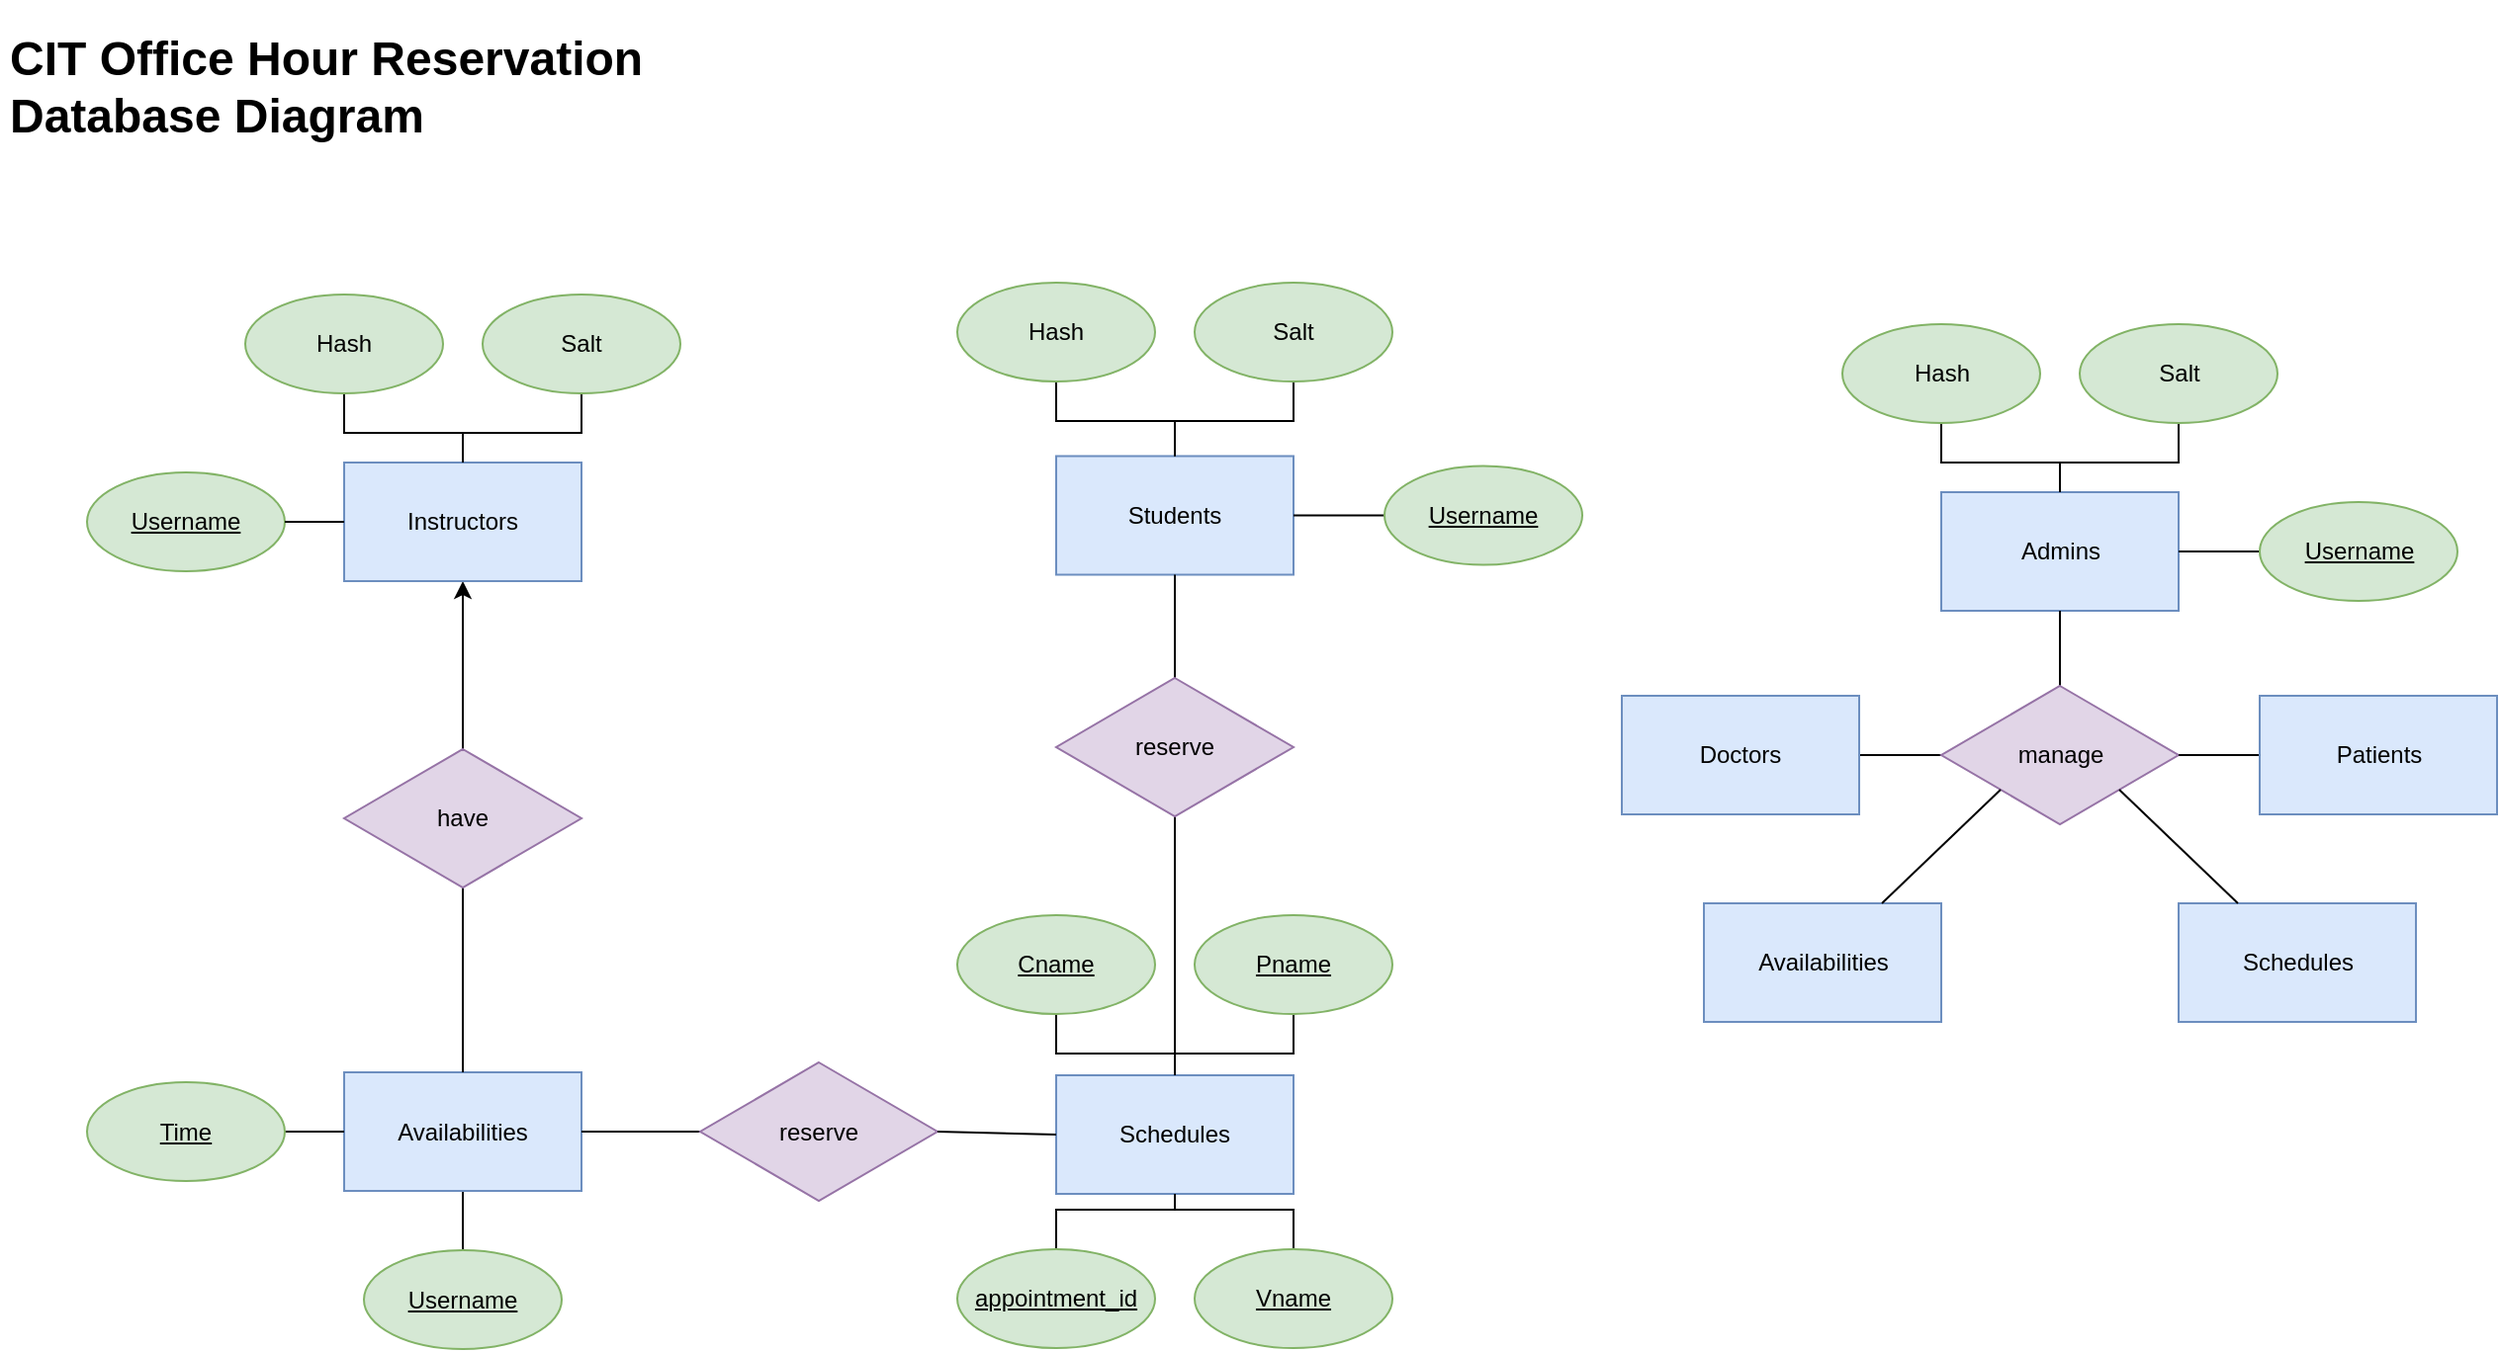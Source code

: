 <mxfile version="20.8.5" type="device"><diagram id="AShkOrXrrkppR2F6iHan" name="Page-1"><mxGraphModel dx="954" dy="531" grid="0" gridSize="10" guides="1" tooltips="1" connect="1" arrows="1" fold="1" page="1" pageScale="1" pageWidth="1400" pageHeight="850" background="none" math="0" shadow="0"><root><mxCell id="0"/><mxCell id="1" parent="0"/><mxCell id="KVQ1aZjgLmkrcgpTjOaI-39" value="" style="edgeStyle=orthogonalEdgeStyle;rounded=0;orthogonalLoop=1;jettySize=auto;html=1;endArrow=none;endFill=0;startArrow=classic;startFill=1;" parent="1" source="KVQ1aZjgLmkrcgpTjOaI-1" target="KVQ1aZjgLmkrcgpTjOaI-38" edge="1"><mxGeometry relative="1" as="geometry"/></mxCell><mxCell id="KVQ1aZjgLmkrcgpTjOaI-1" value="Instructors" style="rounded=0;whiteSpace=wrap;html=1;fillColor=#dae8fc;strokeColor=#6c8ebf;" parent="1" vertex="1"><mxGeometry x="224" y="273" width="120" height="60" as="geometry"/></mxCell><mxCell id="KVQ1aZjgLmkrcgpTjOaI-2" value="&lt;u&gt;Username&lt;/u&gt;" style="ellipse;whiteSpace=wrap;html=1;fillColor=#d5e8d4;strokeColor=#82b366;" parent="1" vertex="1"><mxGeometry x="94" y="278" width="100" height="50" as="geometry"/></mxCell><mxCell id="KVQ1aZjgLmkrcgpTjOaI-52" value="" style="edgeStyle=orthogonalEdgeStyle;rounded=0;orthogonalLoop=1;jettySize=auto;html=1;endArrow=none;endFill=0;" parent="1" source="KVQ1aZjgLmkrcgpTjOaI-3" target="KVQ1aZjgLmkrcgpTjOaI-1" edge="1"><mxGeometry relative="1" as="geometry"/></mxCell><mxCell id="KVQ1aZjgLmkrcgpTjOaI-3" value="Salt" style="ellipse;whiteSpace=wrap;html=1;fillColor=#d5e8d4;strokeColor=#82b366;" parent="1" vertex="1"><mxGeometry x="294" y="188" width="100" height="50" as="geometry"/></mxCell><mxCell id="KVQ1aZjgLmkrcgpTjOaI-51" value="" style="edgeStyle=orthogonalEdgeStyle;rounded=0;orthogonalLoop=1;jettySize=auto;html=1;endArrow=none;endFill=0;" parent="1" source="KVQ1aZjgLmkrcgpTjOaI-4" target="KVQ1aZjgLmkrcgpTjOaI-1" edge="1"><mxGeometry relative="1" as="geometry"/></mxCell><mxCell id="KVQ1aZjgLmkrcgpTjOaI-4" value="Hash" style="ellipse;whiteSpace=wrap;html=1;fillColor=#d5e8d4;strokeColor=#82b366;" parent="1" vertex="1"><mxGeometry x="174" y="188" width="100" height="50" as="geometry"/></mxCell><mxCell id="KVQ1aZjgLmkrcgpTjOaI-5" value="Students" style="rounded=0;whiteSpace=wrap;html=1;fillColor=#dae8fc;strokeColor=#6c8ebf;" parent="1" vertex="1"><mxGeometry x="584" y="269.75" width="120" height="60" as="geometry"/></mxCell><mxCell id="KVQ1aZjgLmkrcgpTjOaI-64" value="" style="edgeStyle=orthogonalEdgeStyle;rounded=0;orthogonalLoop=1;jettySize=auto;html=1;endArrow=none;endFill=0;" parent="1" source="KVQ1aZjgLmkrcgpTjOaI-6" target="KVQ1aZjgLmkrcgpTjOaI-5" edge="1"><mxGeometry relative="1" as="geometry"/></mxCell><mxCell id="KVQ1aZjgLmkrcgpTjOaI-6" value="&lt;u&gt;Username&lt;/u&gt;" style="ellipse;whiteSpace=wrap;html=1;fillColor=#d5e8d4;strokeColor=#82b366;" parent="1" vertex="1"><mxGeometry x="750" y="274.75" width="100" height="50" as="geometry"/></mxCell><mxCell id="KVQ1aZjgLmkrcgpTjOaI-55" value="" style="edgeStyle=orthogonalEdgeStyle;rounded=0;orthogonalLoop=1;jettySize=auto;html=1;endArrow=none;endFill=0;" parent="1" source="KVQ1aZjgLmkrcgpTjOaI-7" target="KVQ1aZjgLmkrcgpTjOaI-5" edge="1"><mxGeometry relative="1" as="geometry"/></mxCell><mxCell id="KVQ1aZjgLmkrcgpTjOaI-7" value="Salt" style="ellipse;whiteSpace=wrap;html=1;fillColor=#d5e8d4;strokeColor=#82b366;" parent="1" vertex="1"><mxGeometry x="654" y="182" width="100" height="50" as="geometry"/></mxCell><mxCell id="KVQ1aZjgLmkrcgpTjOaI-54" value="" style="edgeStyle=orthogonalEdgeStyle;rounded=0;orthogonalLoop=1;jettySize=auto;html=1;endArrow=none;endFill=0;" parent="1" source="KVQ1aZjgLmkrcgpTjOaI-8" target="KVQ1aZjgLmkrcgpTjOaI-5" edge="1"><mxGeometry relative="1" as="geometry"/></mxCell><mxCell id="KVQ1aZjgLmkrcgpTjOaI-8" value="Hash" style="ellipse;whiteSpace=wrap;html=1;fillColor=#d5e8d4;strokeColor=#82b366;" parent="1" vertex="1"><mxGeometry x="534" y="182" width="100" height="50" as="geometry"/></mxCell><mxCell id="KVQ1aZjgLmkrcgpTjOaI-36" value="" style="edgeStyle=orthogonalEdgeStyle;rounded=0;orthogonalLoop=1;jettySize=auto;html=1;endArrow=none;endFill=0;" parent="1" source="KVQ1aZjgLmkrcgpTjOaI-10" target="KVQ1aZjgLmkrcgpTjOaI-13" edge="1"><mxGeometry relative="1" as="geometry"/></mxCell><mxCell id="KVQ1aZjgLmkrcgpTjOaI-10" value="Availabilities" style="rounded=0;whiteSpace=wrap;html=1;fillColor=#dae8fc;strokeColor=#6c8ebf;" parent="1" vertex="1"><mxGeometry x="224" y="581.5" width="120" height="60" as="geometry"/></mxCell><mxCell id="KVQ1aZjgLmkrcgpTjOaI-35" value="" style="edgeStyle=orthogonalEdgeStyle;rounded=0;orthogonalLoop=1;jettySize=auto;html=1;endArrow=none;endFill=0;" parent="1" source="KVQ1aZjgLmkrcgpTjOaI-11" target="KVQ1aZjgLmkrcgpTjOaI-10" edge="1"><mxGeometry relative="1" as="geometry"/></mxCell><mxCell id="KVQ1aZjgLmkrcgpTjOaI-11" value="&lt;u&gt;Time&lt;/u&gt;" style="ellipse;whiteSpace=wrap;html=1;fillColor=#d5e8d4;strokeColor=#82b366;" parent="1" vertex="1"><mxGeometry x="94" y="586.5" width="100" height="50" as="geometry"/></mxCell><mxCell id="KVQ1aZjgLmkrcgpTjOaI-13" value="&lt;u&gt;Username&lt;/u&gt;" style="ellipse;whiteSpace=wrap;html=1;fillColor=#d5e8d4;strokeColor=#82b366;" parent="1" vertex="1"><mxGeometry x="234" y="671.5" width="100" height="50" as="geometry"/></mxCell><mxCell id="KVQ1aZjgLmkrcgpTjOaI-14" value="Schedules" style="rounded=0;whiteSpace=wrap;html=1;fillColor=#dae8fc;strokeColor=#6c8ebf;" parent="1" vertex="1"><mxGeometry x="584" y="583" width="120" height="60" as="geometry"/></mxCell><mxCell id="KVQ1aZjgLmkrcgpTjOaI-56" value="" style="edgeStyle=orthogonalEdgeStyle;rounded=0;orthogonalLoop=1;jettySize=auto;html=1;endArrow=none;endFill=0;" parent="1" source="KVQ1aZjgLmkrcgpTjOaI-15" target="KVQ1aZjgLmkrcgpTjOaI-14" edge="1"><mxGeometry relative="1" as="geometry"/></mxCell><mxCell id="KVQ1aZjgLmkrcgpTjOaI-15" value="&lt;u&gt;appointment_id&lt;/u&gt;" style="ellipse;whiteSpace=wrap;html=1;fillColor=#d5e8d4;strokeColor=#82b366;" parent="1" vertex="1"><mxGeometry x="534" y="671" width="100" height="50" as="geometry"/></mxCell><mxCell id="KVQ1aZjgLmkrcgpTjOaI-48" value="" style="edgeStyle=orthogonalEdgeStyle;rounded=0;orthogonalLoop=1;jettySize=auto;html=1;endArrow=none;endFill=0;" parent="1" source="KVQ1aZjgLmkrcgpTjOaI-19" target="KVQ1aZjgLmkrcgpTjOaI-14" edge="1"><mxGeometry relative="1" as="geometry"/></mxCell><mxCell id="KVQ1aZjgLmkrcgpTjOaI-19" value="&lt;u&gt;Cname&lt;/u&gt;" style="ellipse;whiteSpace=wrap;html=1;fillColor=#d5e8d4;strokeColor=#82b366;" parent="1" vertex="1"><mxGeometry x="534" y="502" width="100" height="50" as="geometry"/></mxCell><mxCell id="KVQ1aZjgLmkrcgpTjOaI-49" value="" style="edgeStyle=orthogonalEdgeStyle;rounded=0;orthogonalLoop=1;jettySize=auto;html=1;endArrow=none;endFill=0;" parent="1" source="KVQ1aZjgLmkrcgpTjOaI-20" target="KVQ1aZjgLmkrcgpTjOaI-14" edge="1"><mxGeometry relative="1" as="geometry"/></mxCell><mxCell id="KVQ1aZjgLmkrcgpTjOaI-20" value="&lt;u&gt;Pname&lt;/u&gt;" style="ellipse;whiteSpace=wrap;html=1;fillColor=#d5e8d4;strokeColor=#82b366;" parent="1" vertex="1"><mxGeometry x="654" y="502" width="100" height="50" as="geometry"/></mxCell><mxCell id="KVQ1aZjgLmkrcgpTjOaI-24" value="" style="endArrow=none;html=1;rounded=0;entryX=1;entryY=0.5;entryDx=0;entryDy=0;exitX=0;exitY=0.5;exitDx=0;exitDy=0;" parent="1" source="KVQ1aZjgLmkrcgpTjOaI-1" target="KVQ1aZjgLmkrcgpTjOaI-2" edge="1"><mxGeometry width="50" height="50" relative="1" as="geometry"><mxPoint x="614" y="493" as="sourcePoint"/><mxPoint x="664" y="443" as="targetPoint"/></mxGeometry></mxCell><mxCell id="KVQ1aZjgLmkrcgpTjOaI-57" value="" style="edgeStyle=orthogonalEdgeStyle;rounded=0;orthogonalLoop=1;jettySize=auto;html=1;endArrow=none;endFill=0;" parent="1" source="KVQ1aZjgLmkrcgpTjOaI-33" target="KVQ1aZjgLmkrcgpTjOaI-14" edge="1"><mxGeometry relative="1" as="geometry"/></mxCell><mxCell id="KVQ1aZjgLmkrcgpTjOaI-33" value="&lt;u&gt;Vname&lt;/u&gt;" style="ellipse;whiteSpace=wrap;html=1;fillColor=#d5e8d4;strokeColor=#82b366;" parent="1" vertex="1"><mxGeometry x="654" y="671" width="100" height="50" as="geometry"/></mxCell><mxCell id="KVQ1aZjgLmkrcgpTjOaI-40" value="" style="edgeStyle=orthogonalEdgeStyle;rounded=0;orthogonalLoop=1;jettySize=auto;html=1;endArrow=none;endFill=0;exitX=0.5;exitY=1;exitDx=0;exitDy=0;" parent="1" source="KVQ1aZjgLmkrcgpTjOaI-38" target="KVQ1aZjgLmkrcgpTjOaI-10" edge="1"><mxGeometry relative="1" as="geometry"><mxPoint x="284" y="521.5" as="sourcePoint"/></mxGeometry></mxCell><mxCell id="KVQ1aZjgLmkrcgpTjOaI-38" value="have" style="rhombus;whiteSpace=wrap;html=1;fillColor=#e1d5e7;strokeColor=#9673a6;" parent="1" vertex="1"><mxGeometry x="224" y="418" width="120" height="70" as="geometry"/></mxCell><mxCell id="KVQ1aZjgLmkrcgpTjOaI-61" value="" style="edgeStyle=orthogonalEdgeStyle;rounded=0;orthogonalLoop=1;jettySize=auto;html=1;endArrow=none;endFill=0;" parent="1" source="KVQ1aZjgLmkrcgpTjOaI-60" target="KVQ1aZjgLmkrcgpTjOaI-14" edge="1"><mxGeometry relative="1" as="geometry"/></mxCell><mxCell id="MxRnFDA_l4ntcdYpzGyQ-24" value="" style="edgeStyle=orthogonalEdgeStyle;rounded=0;orthogonalLoop=1;jettySize=auto;html=1;endArrow=none" parent="1" source="KVQ1aZjgLmkrcgpTjOaI-60" target="KVQ1aZjgLmkrcgpTjOaI-5" edge="1"><mxGeometry relative="1" as="geometry"/></mxCell><mxCell id="KVQ1aZjgLmkrcgpTjOaI-60" value="reserve" style="rhombus;whiteSpace=wrap;html=1;fillColor=#e1d5e7;strokeColor=#9673a6;" parent="1" vertex="1"><mxGeometry x="584" y="382" width="120" height="70" as="geometry"/></mxCell><mxCell id="KVQ1aZjgLmkrcgpTjOaI-66" value="" style="edgeStyle=orthogonalEdgeStyle;rounded=0;orthogonalLoop=1;jettySize=auto;html=1;endArrow=none;endFill=0;" parent="1" source="KVQ1aZjgLmkrcgpTjOaI-65" target="KVQ1aZjgLmkrcgpTjOaI-10" edge="1"><mxGeometry relative="1" as="geometry"/></mxCell><mxCell id="KVQ1aZjgLmkrcgpTjOaI-65" value="reserve" style="rhombus;whiteSpace=wrap;html=1;fillColor=#e1d5e7;strokeColor=#9673a6;" parent="1" vertex="1"><mxGeometry x="404" y="576.5" width="120" height="70" as="geometry"/></mxCell><mxCell id="KVQ1aZjgLmkrcgpTjOaI-69" value="" style="endArrow=none;html=1;strokeWidth=1;rounded=0;entryX=1;entryY=0.5;entryDx=0;entryDy=0;exitX=0;exitY=0.5;exitDx=0;exitDy=0;" parent="1" source="KVQ1aZjgLmkrcgpTjOaI-14" target="KVQ1aZjgLmkrcgpTjOaI-65" edge="1"><mxGeometry width="50" height="50" relative="1" as="geometry"><mxPoint x="594" y="571.5" as="sourcePoint"/><mxPoint x="644" y="521.5" as="targetPoint"/></mxGeometry></mxCell><mxCell id="MxRnFDA_l4ntcdYpzGyQ-9" value="Admins" style="rounded=0;whiteSpace=wrap;html=1;fillColor=#dae8fc;strokeColor=#6c8ebf;endArrow=none" parent="1" vertex="1"><mxGeometry x="1031.5" y="288" width="120" height="60" as="geometry"/></mxCell><mxCell id="MxRnFDA_l4ntcdYpzGyQ-10" value="" style="edgeStyle=orthogonalEdgeStyle;rounded=0;orthogonalLoop=1;jettySize=auto;html=1;endArrow=none;endFill=0;" parent="1" source="MxRnFDA_l4ntcdYpzGyQ-11" target="MxRnFDA_l4ntcdYpzGyQ-9" edge="1"><mxGeometry relative="1" as="geometry"/></mxCell><mxCell id="MxRnFDA_l4ntcdYpzGyQ-11" value="Salt" style="ellipse;whiteSpace=wrap;html=1;fillColor=#d5e8d4;strokeColor=#82b366;" parent="1" vertex="1"><mxGeometry x="1101.5" y="203" width="100" height="50" as="geometry"/></mxCell><mxCell id="MxRnFDA_l4ntcdYpzGyQ-12" value="" style="edgeStyle=orthogonalEdgeStyle;rounded=0;orthogonalLoop=1;jettySize=auto;html=1;endArrow=none;endFill=0;" parent="1" source="MxRnFDA_l4ntcdYpzGyQ-13" target="MxRnFDA_l4ntcdYpzGyQ-9" edge="1"><mxGeometry relative="1" as="geometry"/></mxCell><mxCell id="MxRnFDA_l4ntcdYpzGyQ-13" value="Hash" style="ellipse;whiteSpace=wrap;html=1;fillColor=#d5e8d4;strokeColor=#82b366;" parent="1" vertex="1"><mxGeometry x="981.5" y="203" width="100" height="50" as="geometry"/></mxCell><mxCell id="MxRnFDA_l4ntcdYpzGyQ-21" value="" style="edgeStyle=orthogonalEdgeStyle;rounded=0;orthogonalLoop=1;jettySize=auto;html=1;endArrow=none" parent="1" source="MxRnFDA_l4ntcdYpzGyQ-20" target="MxRnFDA_l4ntcdYpzGyQ-9" edge="1"><mxGeometry relative="1" as="geometry"/></mxCell><mxCell id="MxRnFDA_l4ntcdYpzGyQ-20" value="&lt;u&gt;Username&lt;/u&gt;" style="ellipse;whiteSpace=wrap;html=1;fillColor=#d5e8d4;strokeColor=#82b366;" parent="1" vertex="1"><mxGeometry x="1192.5" y="293" width="100" height="50" as="geometry"/></mxCell><mxCell id="MxRnFDA_l4ntcdYpzGyQ-31" value="" style="edgeStyle=orthogonalEdgeStyle;rounded=0;orthogonalLoop=1;jettySize=auto;html=1;endArrow=none" parent="1" source="MxRnFDA_l4ntcdYpzGyQ-25" target="MxRnFDA_l4ntcdYpzGyQ-9" edge="1"><mxGeometry relative="1" as="geometry"/></mxCell><mxCell id="MxRnFDA_l4ntcdYpzGyQ-34" value="" style="edgeStyle=orthogonalEdgeStyle;rounded=0;orthogonalLoop=1;jettySize=auto;html=1;endArrow=none" parent="1" source="MxRnFDA_l4ntcdYpzGyQ-25" target="MxRnFDA_l4ntcdYpzGyQ-26" edge="1"><mxGeometry relative="1" as="geometry"/></mxCell><mxCell id="MxRnFDA_l4ntcdYpzGyQ-25" value="manage" style="rhombus;whiteSpace=wrap;html=1;fillColor=#e1d5e7;strokeColor=#9673a6;" parent="1" vertex="1"><mxGeometry x="1031.5" y="386" width="120" height="70" as="geometry"/></mxCell><mxCell id="MxRnFDA_l4ntcdYpzGyQ-26" value="Doctors" style="rounded=0;whiteSpace=wrap;html=1;fillColor=#dae8fc;strokeColor=#6c8ebf;" parent="1" vertex="1"><mxGeometry x="870" y="391" width="120" height="60" as="geometry"/></mxCell><mxCell id="MxRnFDA_l4ntcdYpzGyQ-38" value="" style="edgeStyle=orthogonalEdgeStyle;rounded=0;orthogonalLoop=1;jettySize=auto;html=1;endArrow=none" parent="1" source="MxRnFDA_l4ntcdYpzGyQ-27" target="MxRnFDA_l4ntcdYpzGyQ-25" edge="1"><mxGeometry relative="1" as="geometry"/></mxCell><mxCell id="MxRnFDA_l4ntcdYpzGyQ-27" value="Patients" style="rounded=0;whiteSpace=wrap;html=1;fillColor=#dae8fc;strokeColor=#6c8ebf;" parent="1" vertex="1"><mxGeometry x="1192.5" y="391" width="120" height="60" as="geometry"/></mxCell><mxCell id="MxRnFDA_l4ntcdYpzGyQ-29" value="Schedules" style="rounded=0;whiteSpace=wrap;html=1;fillColor=#dae8fc;strokeColor=#6c8ebf;" parent="1" vertex="1"><mxGeometry x="1151.5" y="496" width="120" height="60" as="geometry"/></mxCell><mxCell id="MxRnFDA_l4ntcdYpzGyQ-30" value="Availabilities" style="rounded=0;whiteSpace=wrap;html=1;fillColor=#dae8fc;strokeColor=#6c8ebf;" parent="1" vertex="1"><mxGeometry x="911.5" y="496" width="120" height="60" as="geometry"/></mxCell><mxCell id="MxRnFDA_l4ntcdYpzGyQ-35" value="" style="endArrow=none;html=1;rounded=0;entryX=0;entryY=1;entryDx=0;entryDy=0;exitX=0.75;exitY=0;exitDx=0;exitDy=0;" parent="1" source="MxRnFDA_l4ntcdYpzGyQ-30" target="MxRnFDA_l4ntcdYpzGyQ-25" edge="1"><mxGeometry width="50" height="50" relative="1" as="geometry"><mxPoint x="887" y="452" as="sourcePoint"/><mxPoint x="937" y="402" as="targetPoint"/></mxGeometry></mxCell><mxCell id="MxRnFDA_l4ntcdYpzGyQ-36" value="" style="endArrow=none;html=1;rounded=0;entryX=1;entryY=1;entryDx=0;entryDy=0;exitX=0.25;exitY=0;exitDx=0;exitDy=0;" parent="1" source="MxRnFDA_l4ntcdYpzGyQ-29" target="MxRnFDA_l4ntcdYpzGyQ-25" edge="1"><mxGeometry width="50" height="50" relative="1" as="geometry"><mxPoint x="1103" y="532" as="sourcePoint"/><mxPoint x="937" y="402" as="targetPoint"/></mxGeometry></mxCell><mxCell id="MxRnFDA_l4ntcdYpzGyQ-39" value="&lt;h1&gt;CIT Office Hour Reservation Database Diagram&lt;/h1&gt;" style="text;html=1;strokeColor=none;fillColor=none;spacing=5;spacingTop=-20;whiteSpace=wrap;overflow=hidden;rounded=0;" parent="1" vertex="1"><mxGeometry x="50" y="49" width="349" height="79" as="geometry"/></mxCell></root></mxGraphModel></diagram></mxfile>